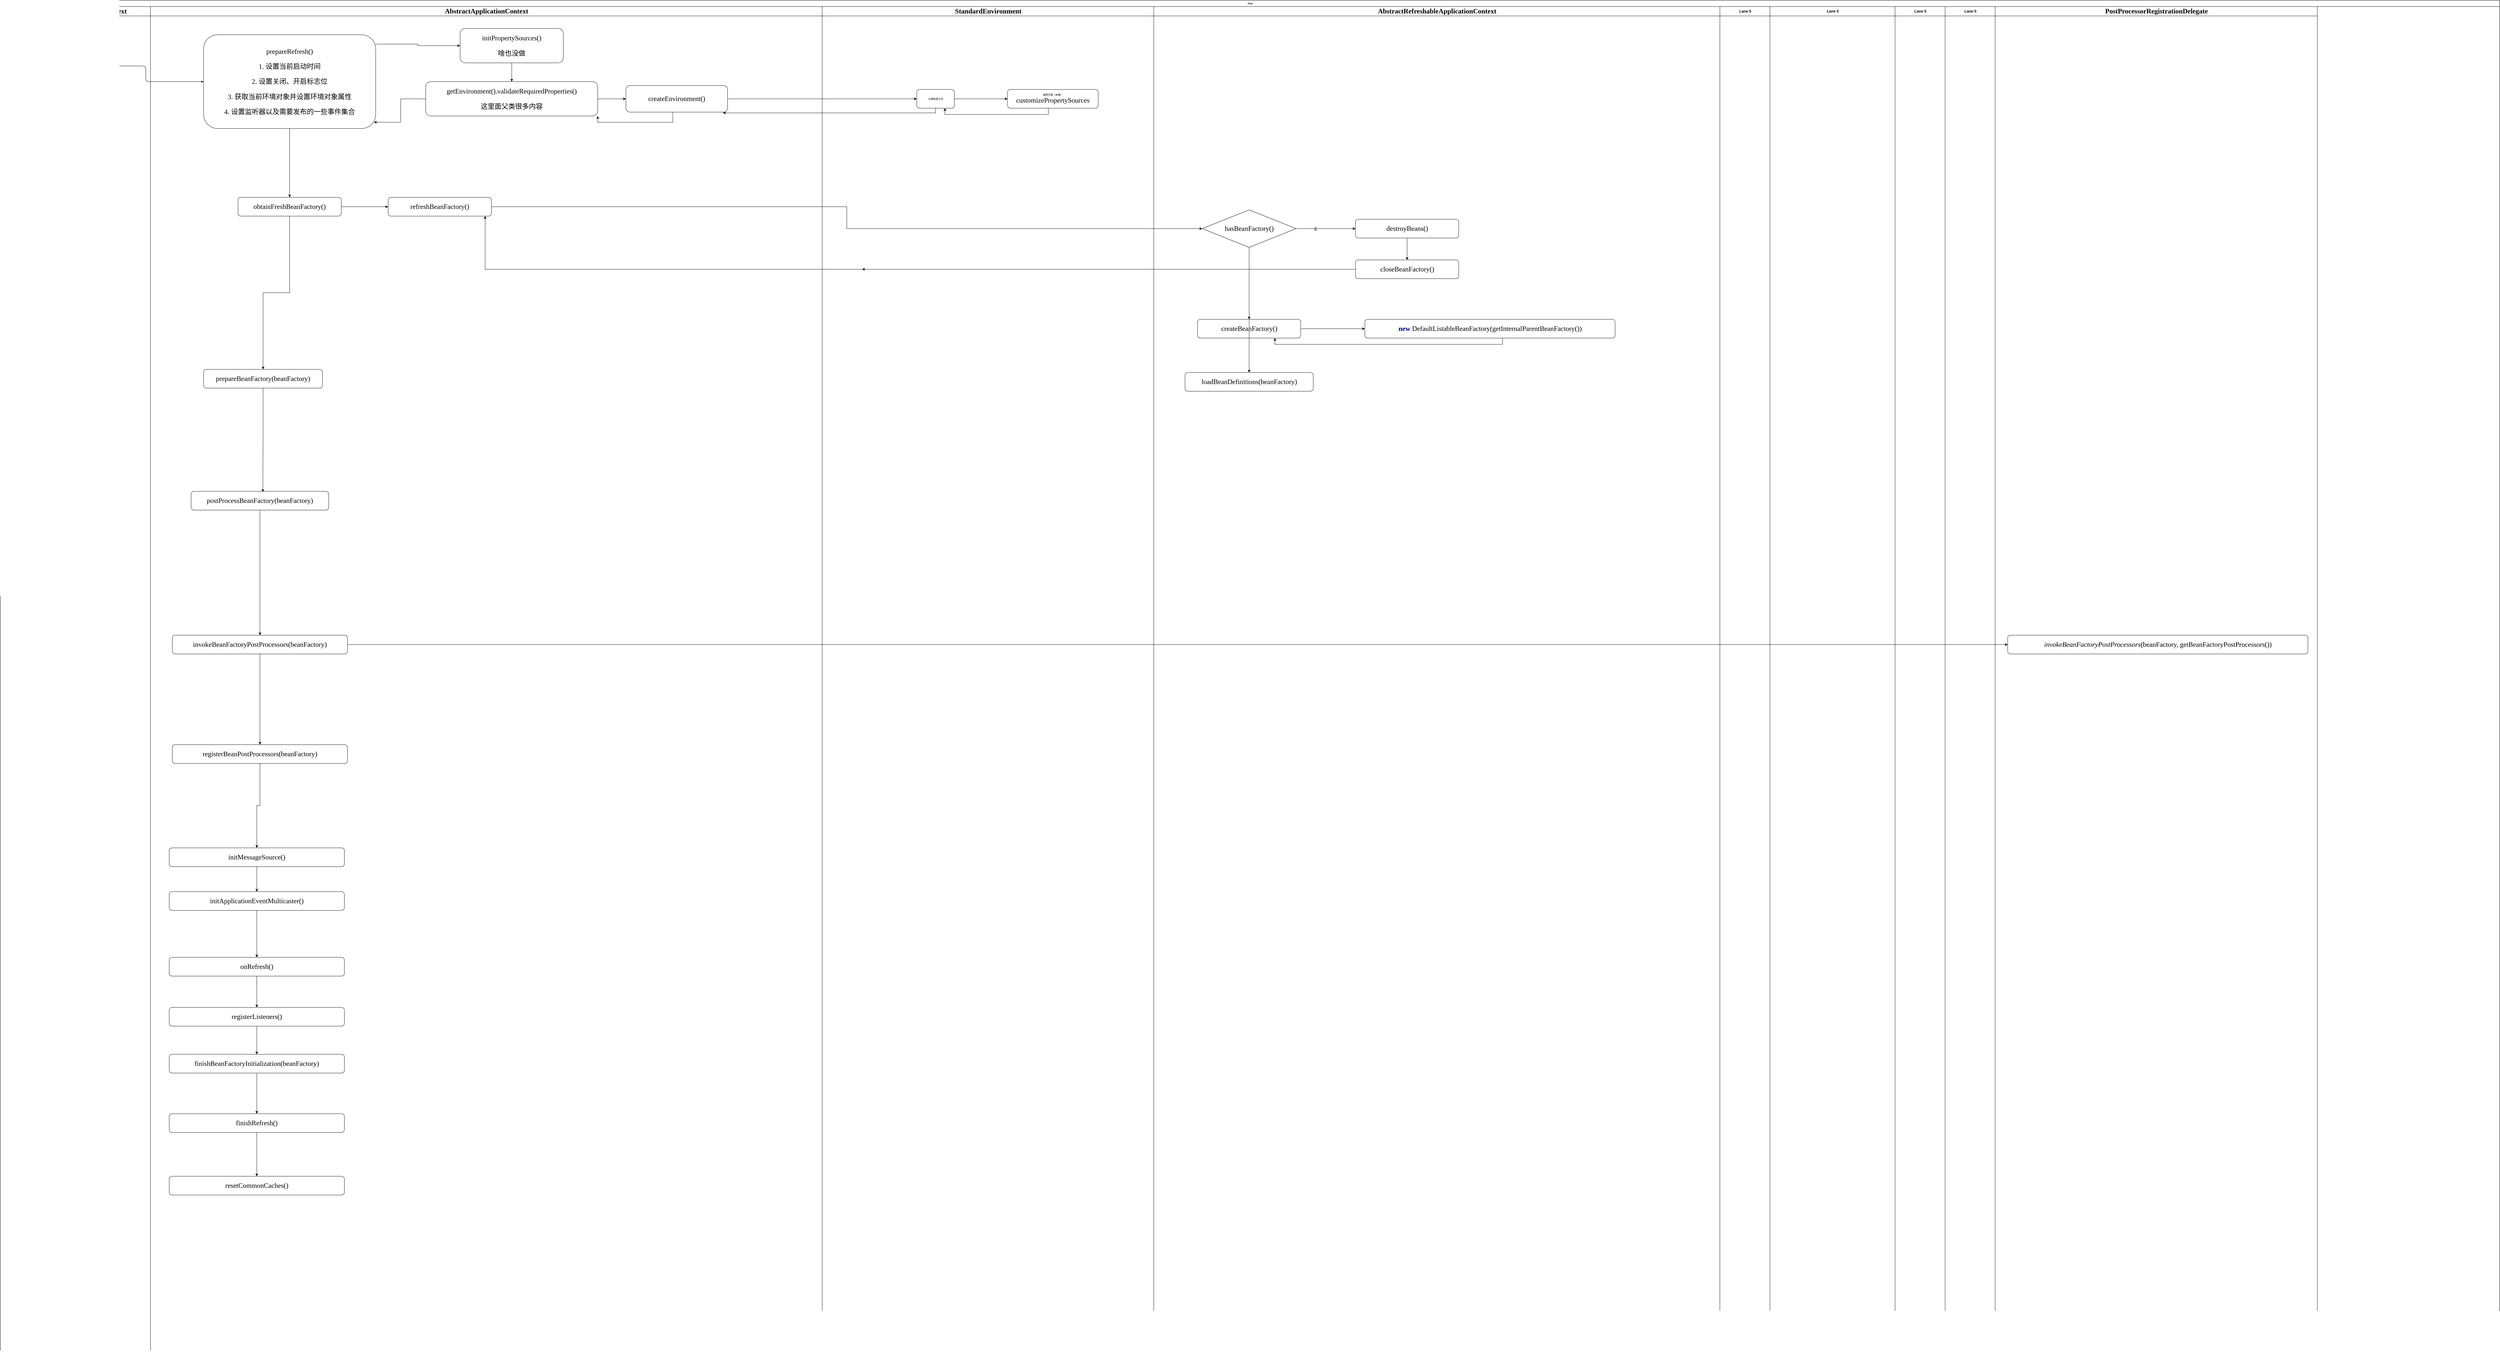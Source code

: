 <mxfile version="19.0.0" type="github">
  <diagram name="Page-1" id="74e2e168-ea6b-b213-b513-2b3c1d86103e">
    <mxGraphModel dx="2332" dy="2043" grid="1" gridSize="10" guides="1" tooltips="1" connect="1" arrows="1" fold="1" page="1" pageScale="1" pageWidth="1100" pageHeight="850" background="none" math="0" shadow="0">
      <root>
        <mxCell id="0" />
        <mxCell id="1" parent="0" />
        <mxCell id="77e6c97f196da883-1" value="Pool" style="swimlane;html=1;childLayout=stackLayout;startSize=20;rounded=0;shadow=0;labelBackgroundColor=none;strokeWidth=1;fontFamily=Verdana;fontSize=8;align=center;" parent="1" vertex="1">
          <mxGeometry x="70" y="-90" width="7990" height="4330" as="geometry" />
        </mxCell>
        <mxCell id="77e6c97f196da883-2" value="&lt;pre style=&quot;background-color: rgb(255, 255, 255); font-family: Consolas; font-size: 16.5pt;&quot;&gt;FileSystemXmlApplicationContext&lt;/pre&gt;" style="swimlane;html=1;startSize=30;" parent="77e6c97f196da883-1" vertex="1">
          <mxGeometry y="20" width="480" height="4310" as="geometry" />
        </mxCell>
        <mxCell id="77e6c97f196da883-8" value="&lt;pre style=&quot;background-color: rgb(255, 255, 255); font-family: Consolas; font-size: 16.5pt;&quot;&gt;refresh()&lt;/pre&gt;" style="rounded=1;whiteSpace=wrap;html=1;shadow=0;labelBackgroundColor=none;strokeWidth=1;fontFamily=Verdana;fontSize=8;align=center;" parent="77e6c97f196da883-2" vertex="1">
          <mxGeometry x="110" y="160" width="170" height="60" as="geometry" />
        </mxCell>
        <mxCell id="77e6c97f196da883-26" style="edgeStyle=orthogonalEdgeStyle;rounded=1;html=1;labelBackgroundColor=none;startArrow=none;startFill=0;startSize=5;endArrow=classicThin;endFill=1;endSize=5;jettySize=auto;orthogonalLoop=1;strokeWidth=1;fontFamily=Verdana;fontSize=8;entryX=0;entryY=0.5;entryDx=0;entryDy=0;" parent="77e6c97f196da883-1" source="77e6c97f196da883-8" target="O03f3KoqR2Wf6FTzpScs-3" edge="1">
          <mxGeometry relative="1" as="geometry">
            <mxPoint x="765" y="115" as="targetPoint" />
          </mxGeometry>
        </mxCell>
        <mxCell id="77e6c97f196da883-39" style="edgeStyle=orthogonalEdgeStyle;rounded=1;html=1;labelBackgroundColor=none;startArrow=none;startFill=0;startSize=5;endArrow=classicThin;endFill=1;endSize=5;jettySize=auto;orthogonalLoop=1;strokeWidth=1;fontFamily=Verdana;fontSize=8" parent="77e6c97f196da883-1" edge="1">
          <mxGeometry relative="1" as="geometry">
            <mxPoint x="1170" y="690" as="sourcePoint" />
          </mxGeometry>
        </mxCell>
        <mxCell id="77e6c97f196da883-40" style="edgeStyle=orthogonalEdgeStyle;rounded=1;html=1;labelBackgroundColor=none;startArrow=none;startFill=0;startSize=5;endArrow=classicThin;endFill=1;endSize=5;jettySize=auto;orthogonalLoop=1;strokeWidth=1;fontFamily=Verdana;fontSize=8" parent="77e6c97f196da883-1" edge="1">
          <mxGeometry relative="1" as="geometry">
            <mxPoint x="1340" y="690" as="sourcePoint" />
          </mxGeometry>
        </mxCell>
        <mxCell id="107ba76e4e335f99-3" style="edgeStyle=orthogonalEdgeStyle;rounded=1;html=1;labelBackgroundColor=none;startArrow=none;startFill=0;startSize=5;endArrow=classicThin;endFill=1;endSize=5;jettySize=auto;orthogonalLoop=1;strokeColor=#000000;strokeWidth=1;fontFamily=Verdana;fontSize=8;fontColor=#000000;" parent="77e6c97f196da883-1" edge="1">
          <mxGeometry relative="1" as="geometry">
            <mxPoint x="1180" y="610" as="targetPoint" />
          </mxGeometry>
        </mxCell>
        <mxCell id="77e6c97f196da883-3" value="&lt;pre style=&quot;background-color: rgb(255, 255, 255); font-family: Consolas; font-size: 16.5pt;&quot;&gt;AbstractApplicationContext&lt;/pre&gt;" style="swimlane;html=1;startSize=30;" parent="77e6c97f196da883-1" vertex="1">
          <mxGeometry x="480" y="20" width="2147.5" height="4310" as="geometry" />
        </mxCell>
        <mxCell id="O03f3KoqR2Wf6FTzpScs-29" style="edgeStyle=orthogonalEdgeStyle;rounded=0;orthogonalLoop=1;jettySize=auto;html=1;" parent="77e6c97f196da883-3" source="O03f3KoqR2Wf6FTzpScs-3" target="O03f3KoqR2Wf6FTzpScs-24" edge="1">
          <mxGeometry relative="1" as="geometry" />
        </mxCell>
        <mxCell id="O03f3KoqR2Wf6FTzpScs-57" style="edgeStyle=orthogonalEdgeStyle;rounded=0;orthogonalLoop=1;jettySize=auto;html=1;entryX=0;entryY=0.5;entryDx=0;entryDy=0;" parent="77e6c97f196da883-3" source="O03f3KoqR2Wf6FTzpScs-3" target="O03f3KoqR2Wf6FTzpScs-49" edge="1">
          <mxGeometry relative="1" as="geometry">
            <Array as="points">
              <mxPoint x="855" y="120" />
              <mxPoint x="855" y="125" />
            </Array>
          </mxGeometry>
        </mxCell>
        <mxCell id="O03f3KoqR2Wf6FTzpScs-3" value="&lt;pre style=&quot;background-color: rgb(255, 255, 255); font-family: Consolas; font-size: 16.5pt;&quot;&gt;&lt;pre style=&quot;font-family: Consolas; font-size: 16.5pt;&quot;&gt;prepareRefresh()&lt;/pre&gt;&lt;pre style=&quot;font-family: Consolas; font-size: 16.5pt;&quot;&gt;1. 设置当前启动时间&lt;/pre&gt;&lt;pre style=&quot;font-family: Consolas; font-size: 16.5pt;&quot;&gt;2. 设置关闭、开启标志位&lt;/pre&gt;&lt;pre style=&quot;font-family: Consolas; font-size: 16.5pt;&quot;&gt;3. 获取当前环境对象并设置环境对象属性&lt;/pre&gt;&lt;pre style=&quot;font-family: Consolas; font-size: 16.5pt;&quot;&gt;4. 设置监听器以及需要发布的一些事件集合&lt;/pre&gt;&lt;/pre&gt;" style="rounded=1;whiteSpace=wrap;html=1;shadow=0;labelBackgroundColor=none;strokeWidth=1;fontFamily=Verdana;fontSize=8;align=center;" parent="77e6c97f196da883-3" vertex="1">
          <mxGeometry x="170" y="90" width="550" height="300" as="geometry" />
        </mxCell>
        <mxCell id="O03f3KoqR2Wf6FTzpScs-30" style="edgeStyle=orthogonalEdgeStyle;rounded=0;orthogonalLoop=1;jettySize=auto;html=1;" parent="77e6c97f196da883-3" source="O03f3KoqR2Wf6FTzpScs-24" target="O03f3KoqR2Wf6FTzpScs-25" edge="1">
          <mxGeometry relative="1" as="geometry" />
        </mxCell>
        <mxCell id="O03f3KoqR2Wf6FTzpScs-169" style="edgeStyle=orthogonalEdgeStyle;rounded=0;orthogonalLoop=1;jettySize=auto;html=1;entryX=0;entryY=0.5;entryDx=0;entryDy=0;" parent="77e6c97f196da883-3" source="O03f3KoqR2Wf6FTzpScs-24" target="O03f3KoqR2Wf6FTzpScs-105" edge="1">
          <mxGeometry relative="1" as="geometry" />
        </mxCell>
        <mxCell id="O03f3KoqR2Wf6FTzpScs-24" value="&lt;pre style=&quot;background-color: rgb(255, 255, 255); font-family: Consolas; font-size: 16.5pt;&quot;&gt;&lt;pre style=&quot;font-family: Consolas; font-size: 16.5pt;&quot;&gt;obtainFreshBeanFactory()&lt;/pre&gt;&lt;/pre&gt;" style="rounded=1;whiteSpace=wrap;html=1;shadow=0;labelBackgroundColor=none;strokeWidth=1;fontFamily=Verdana;fontSize=8;align=center;" parent="77e6c97f196da883-3" vertex="1">
          <mxGeometry x="280" y="610" width="330" height="60" as="geometry" />
        </mxCell>
        <mxCell id="O03f3KoqR2Wf6FTzpScs-31" style="edgeStyle=orthogonalEdgeStyle;rounded=0;orthogonalLoop=1;jettySize=auto;html=1;entryX=0.521;entryY=0.032;entryDx=0;entryDy=0;entryPerimeter=0;" parent="77e6c97f196da883-3" source="O03f3KoqR2Wf6FTzpScs-25" target="O03f3KoqR2Wf6FTzpScs-26" edge="1">
          <mxGeometry relative="1" as="geometry" />
        </mxCell>
        <mxCell id="O03f3KoqR2Wf6FTzpScs-25" value="&lt;pre style=&quot;background-color: rgb(255, 255, 255); font-family: Consolas; font-size: 16.5pt;&quot;&gt;&lt;pre style=&quot;font-family: Consolas; font-size: 16.5pt;&quot;&gt;prepareBeanFactory(beanFactory)&lt;/pre&gt;&lt;/pre&gt;" style="rounded=1;whiteSpace=wrap;html=1;shadow=0;labelBackgroundColor=none;strokeWidth=1;fontFamily=Verdana;fontSize=8;align=center;" parent="77e6c97f196da883-3" vertex="1">
          <mxGeometry x="170" y="1160" width="380" height="60" as="geometry" />
        </mxCell>
        <mxCell id="O03f3KoqR2Wf6FTzpScs-32" style="edgeStyle=orthogonalEdgeStyle;rounded=0;orthogonalLoop=1;jettySize=auto;html=1;" parent="77e6c97f196da883-3" source="O03f3KoqR2Wf6FTzpScs-26" target="O03f3KoqR2Wf6FTzpScs-27" edge="1">
          <mxGeometry relative="1" as="geometry" />
        </mxCell>
        <mxCell id="O03f3KoqR2Wf6FTzpScs-26" value="&lt;pre style=&quot;background-color: rgb(255, 255, 255); font-family: Consolas; font-size: 16.5pt;&quot;&gt;&lt;pre style=&quot;font-family: Consolas; font-size: 16.5pt;&quot;&gt;postProcessBeanFactory(beanFactory)&lt;/pre&gt;&lt;/pre&gt;" style="rounded=1;whiteSpace=wrap;html=1;shadow=0;labelBackgroundColor=none;strokeWidth=1;fontFamily=Verdana;fontSize=8;align=center;" parent="77e6c97f196da883-3" vertex="1">
          <mxGeometry x="130" y="1550" width="440" height="60" as="geometry" />
        </mxCell>
        <mxCell id="O03f3KoqR2Wf6FTzpScs-41" style="edgeStyle=orthogonalEdgeStyle;rounded=0;orthogonalLoop=1;jettySize=auto;html=1;" parent="77e6c97f196da883-3" source="O03f3KoqR2Wf6FTzpScs-27" target="O03f3KoqR2Wf6FTzpScs-33" edge="1">
          <mxGeometry relative="1" as="geometry" />
        </mxCell>
        <mxCell id="O03f3KoqR2Wf6FTzpScs-27" value="&lt;pre style=&quot;background-color: rgb(255, 255, 255); font-family: Consolas; font-size: 16.5pt;&quot;&gt;&lt;pre style=&quot;font-family: Consolas; font-size: 16.5pt;&quot;&gt;invokeBeanFactoryPostProcessors(beanFactory)&lt;/pre&gt;&lt;/pre&gt;" style="rounded=1;whiteSpace=wrap;html=1;shadow=0;labelBackgroundColor=none;strokeWidth=1;fontFamily=Verdana;fontSize=8;align=center;" parent="77e6c97f196da883-3" vertex="1">
          <mxGeometry x="70" y="2010" width="560" height="60" as="geometry" />
        </mxCell>
        <mxCell id="O03f3KoqR2Wf6FTzpScs-42" style="edgeStyle=orthogonalEdgeStyle;rounded=0;orthogonalLoop=1;jettySize=auto;html=1;entryX=0.5;entryY=0;entryDx=0;entryDy=0;" parent="77e6c97f196da883-3" source="O03f3KoqR2Wf6FTzpScs-33" target="O03f3KoqR2Wf6FTzpScs-34" edge="1">
          <mxGeometry relative="1" as="geometry" />
        </mxCell>
        <mxCell id="O03f3KoqR2Wf6FTzpScs-33" value="&lt;pre style=&quot;background-color: rgb(255, 255, 255); font-family: Consolas; font-size: 16.5pt;&quot;&gt;&lt;pre style=&quot;font-family: Consolas; font-size: 16.5pt;&quot;&gt;registerBeanPostProcessors(beanFactory)&lt;/pre&gt;&lt;/pre&gt;" style="rounded=1;whiteSpace=wrap;html=1;shadow=0;labelBackgroundColor=none;strokeWidth=1;fontFamily=Verdana;fontSize=8;align=center;" parent="77e6c97f196da883-3" vertex="1">
          <mxGeometry x="70" y="2360" width="560" height="60" as="geometry" />
        </mxCell>
        <mxCell id="O03f3KoqR2Wf6FTzpScs-43" style="edgeStyle=orthogonalEdgeStyle;rounded=0;orthogonalLoop=1;jettySize=auto;html=1;" parent="77e6c97f196da883-3" source="O03f3KoqR2Wf6FTzpScs-34" target="O03f3KoqR2Wf6FTzpScs-35" edge="1">
          <mxGeometry relative="1" as="geometry" />
        </mxCell>
        <mxCell id="O03f3KoqR2Wf6FTzpScs-34" value="&lt;pre style=&quot;background-color: rgb(255, 255, 255); font-family: Consolas; font-size: 16.5pt;&quot;&gt;&lt;pre style=&quot;font-family: Consolas; font-size: 16.5pt;&quot;&gt;initMessageSource()&lt;/pre&gt;&lt;/pre&gt;" style="rounded=1;whiteSpace=wrap;html=1;shadow=0;labelBackgroundColor=none;strokeWidth=1;fontFamily=Verdana;fontSize=8;align=center;" parent="77e6c97f196da883-3" vertex="1">
          <mxGeometry x="60" y="2690" width="560" height="60" as="geometry" />
        </mxCell>
        <mxCell id="O03f3KoqR2Wf6FTzpScs-44" style="edgeStyle=orthogonalEdgeStyle;rounded=0;orthogonalLoop=1;jettySize=auto;html=1;" parent="77e6c97f196da883-3" source="O03f3KoqR2Wf6FTzpScs-35" target="O03f3KoqR2Wf6FTzpScs-36" edge="1">
          <mxGeometry relative="1" as="geometry" />
        </mxCell>
        <mxCell id="O03f3KoqR2Wf6FTzpScs-35" value="&lt;pre style=&quot;background-color: rgb(255, 255, 255); font-family: Consolas; font-size: 16.5pt;&quot;&gt;&lt;pre style=&quot;font-family: Consolas; font-size: 16.5pt;&quot;&gt;initApplicationEventMulticaster()&lt;/pre&gt;&lt;/pre&gt;" style="rounded=1;whiteSpace=wrap;html=1;shadow=0;labelBackgroundColor=none;strokeWidth=1;fontFamily=Verdana;fontSize=8;align=center;" parent="77e6c97f196da883-3" vertex="1">
          <mxGeometry x="60" y="2830" width="560" height="60" as="geometry" />
        </mxCell>
        <mxCell id="O03f3KoqR2Wf6FTzpScs-45" style="edgeStyle=orthogonalEdgeStyle;rounded=0;orthogonalLoop=1;jettySize=auto;html=1;" parent="77e6c97f196da883-3" source="O03f3KoqR2Wf6FTzpScs-36" target="O03f3KoqR2Wf6FTzpScs-37" edge="1">
          <mxGeometry relative="1" as="geometry" />
        </mxCell>
        <mxCell id="O03f3KoqR2Wf6FTzpScs-36" value="&lt;pre style=&quot;background-color: rgb(255, 255, 255); font-family: Consolas; font-size: 16.5pt;&quot;&gt;&lt;pre style=&quot;font-family: Consolas; font-size: 16.5pt;&quot;&gt;onRefresh()&lt;/pre&gt;&lt;/pre&gt;" style="rounded=1;whiteSpace=wrap;html=1;shadow=0;labelBackgroundColor=none;strokeWidth=1;fontFamily=Verdana;fontSize=8;align=center;" parent="77e6c97f196da883-3" vertex="1">
          <mxGeometry x="60" y="3040" width="560" height="60" as="geometry" />
        </mxCell>
        <mxCell id="O03f3KoqR2Wf6FTzpScs-46" style="edgeStyle=orthogonalEdgeStyle;rounded=0;orthogonalLoop=1;jettySize=auto;html=1;" parent="77e6c97f196da883-3" source="O03f3KoqR2Wf6FTzpScs-37" target="O03f3KoqR2Wf6FTzpScs-38" edge="1">
          <mxGeometry relative="1" as="geometry" />
        </mxCell>
        <mxCell id="O03f3KoqR2Wf6FTzpScs-37" value="&lt;pre style=&quot;background-color: rgb(255, 255, 255); font-family: Consolas; font-size: 16.5pt;&quot;&gt;&lt;pre style=&quot;font-family: Consolas; font-size: 16.5pt;&quot;&gt;registerListeners()&lt;/pre&gt;&lt;/pre&gt;" style="rounded=1;whiteSpace=wrap;html=1;shadow=0;labelBackgroundColor=none;strokeWidth=1;fontFamily=Verdana;fontSize=8;align=center;" parent="77e6c97f196da883-3" vertex="1">
          <mxGeometry x="60" y="3200" width="560" height="60" as="geometry" />
        </mxCell>
        <mxCell id="O03f3KoqR2Wf6FTzpScs-47" style="edgeStyle=orthogonalEdgeStyle;rounded=0;orthogonalLoop=1;jettySize=auto;html=1;" parent="77e6c97f196da883-3" source="O03f3KoqR2Wf6FTzpScs-38" target="O03f3KoqR2Wf6FTzpScs-39" edge="1">
          <mxGeometry relative="1" as="geometry" />
        </mxCell>
        <mxCell id="O03f3KoqR2Wf6FTzpScs-38" value="&lt;pre style=&quot;background-color: rgb(255, 255, 255); font-family: Consolas; font-size: 16.5pt;&quot;&gt;&lt;pre style=&quot;font-family: Consolas; font-size: 16.5pt;&quot;&gt;finishBeanFactoryInitialization(beanFactory)&lt;/pre&gt;&lt;/pre&gt;" style="rounded=1;whiteSpace=wrap;html=1;shadow=0;labelBackgroundColor=none;strokeWidth=1;fontFamily=Verdana;fontSize=8;align=center;" parent="77e6c97f196da883-3" vertex="1">
          <mxGeometry x="60" y="3350" width="560" height="60" as="geometry" />
        </mxCell>
        <mxCell id="O03f3KoqR2Wf6FTzpScs-48" style="edgeStyle=orthogonalEdgeStyle;rounded=0;orthogonalLoop=1;jettySize=auto;html=1;" parent="77e6c97f196da883-3" source="O03f3KoqR2Wf6FTzpScs-39" target="O03f3KoqR2Wf6FTzpScs-40" edge="1">
          <mxGeometry relative="1" as="geometry" />
        </mxCell>
        <mxCell id="O03f3KoqR2Wf6FTzpScs-39" value="&lt;pre style=&quot;background-color: rgb(255, 255, 255); font-family: Consolas; font-size: 16.5pt;&quot;&gt;&lt;pre style=&quot;font-family: Consolas; font-size: 16.5pt;&quot;&gt;finishRefresh()&lt;/pre&gt;&lt;/pre&gt;" style="rounded=1;whiteSpace=wrap;html=1;shadow=0;labelBackgroundColor=none;strokeWidth=1;fontFamily=Verdana;fontSize=8;align=center;" parent="77e6c97f196da883-3" vertex="1">
          <mxGeometry x="60" y="3540" width="560" height="60" as="geometry" />
        </mxCell>
        <mxCell id="O03f3KoqR2Wf6FTzpScs-40" value="&lt;pre style=&quot;background-color: rgb(255, 255, 255); font-family: Consolas; font-size: 16.5pt;&quot;&gt;&lt;pre style=&quot;font-family: Consolas; font-size: 16.5pt;&quot;&gt;resetCommonCaches()&lt;/pre&gt;&lt;/pre&gt;" style="rounded=1;whiteSpace=wrap;html=1;shadow=0;labelBackgroundColor=none;strokeWidth=1;fontFamily=Verdana;fontSize=8;align=center;" parent="77e6c97f196da883-3" vertex="1">
          <mxGeometry x="60" y="3740" width="560" height="60" as="geometry" />
        </mxCell>
        <mxCell id="UtPdikxSxj_HuUd7llLg-3" style="edgeStyle=orthogonalEdgeStyle;rounded=0;orthogonalLoop=1;jettySize=auto;html=1;" edge="1" parent="77e6c97f196da883-3" source="O03f3KoqR2Wf6FTzpScs-49" target="UtPdikxSxj_HuUd7llLg-2">
          <mxGeometry relative="1" as="geometry" />
        </mxCell>
        <mxCell id="O03f3KoqR2Wf6FTzpScs-49" value="&lt;pre style=&quot;background-color: rgb(255, 255, 255); font-family: Consolas; font-size: 16.5pt;&quot;&gt;&lt;pre style=&quot;font-family: Consolas; font-size: 16.5pt;&quot;&gt;initPropertySources()&lt;/pre&gt;&lt;pre style=&quot;font-family: Consolas; font-size: 16.5pt;&quot;&gt;啥也没做&lt;/pre&gt;&lt;/pre&gt;" style="rounded=1;whiteSpace=wrap;html=1;shadow=0;labelBackgroundColor=none;strokeWidth=1;fontFamily=Verdana;fontSize=8;align=center;" parent="77e6c97f196da883-3" vertex="1">
          <mxGeometry x="990" y="70" width="330" height="110" as="geometry" />
        </mxCell>
        <mxCell id="O03f3KoqR2Wf6FTzpScs-105" value="&lt;pre style=&quot;background-color: rgb(255, 255, 255); font-family: Consolas; font-size: 16.5pt;&quot;&gt;&lt;pre style=&quot;font-family: Consolas; font-size: 16.5pt;&quot;&gt;refreshBeanFactory()&lt;/pre&gt;&lt;/pre&gt;" style="rounded=1;whiteSpace=wrap;html=1;shadow=0;labelBackgroundColor=none;strokeWidth=1;fontFamily=Verdana;fontSize=8;align=center;" parent="77e6c97f196da883-3" vertex="1">
          <mxGeometry x="760" y="610" width="330" height="60" as="geometry" />
        </mxCell>
        <mxCell id="UtPdikxSxj_HuUd7llLg-4" style="edgeStyle=orthogonalEdgeStyle;rounded=0;orthogonalLoop=1;jettySize=auto;html=1;entryX=0.99;entryY=0.933;entryDx=0;entryDy=0;entryPerimeter=0;" edge="1" parent="77e6c97f196da883-3" source="UtPdikxSxj_HuUd7llLg-2" target="O03f3KoqR2Wf6FTzpScs-3">
          <mxGeometry relative="1" as="geometry" />
        </mxCell>
        <mxCell id="UtPdikxSxj_HuUd7llLg-111" value="" style="edgeStyle=orthogonalEdgeStyle;rounded=0;orthogonalLoop=1;jettySize=auto;html=1;" edge="1" parent="77e6c97f196da883-3" source="UtPdikxSxj_HuUd7llLg-2" target="UtPdikxSxj_HuUd7llLg-110">
          <mxGeometry relative="1" as="geometry" />
        </mxCell>
        <mxCell id="UtPdikxSxj_HuUd7llLg-2" value="&lt;pre style=&quot;background-color: rgb(255, 255, 255); font-family: Consolas; font-size: 16.5pt;&quot;&gt;&lt;pre style=&quot;font-family: Consolas; font-size: 16.5pt;&quot;&gt;getEnvironment().validateRequiredProperties()&lt;/pre&gt;&lt;pre style=&quot;font-family: Consolas; font-size: 16.5pt;&quot;&gt;这里面父类很多内容&lt;/pre&gt;&lt;/pre&gt;" style="rounded=1;whiteSpace=wrap;html=1;shadow=0;labelBackgroundColor=none;strokeWidth=1;fontFamily=Verdana;fontSize=8;align=center;" vertex="1" parent="77e6c97f196da883-3">
          <mxGeometry x="880" y="240" width="550" height="110" as="geometry" />
        </mxCell>
        <mxCell id="UtPdikxSxj_HuUd7llLg-118" style="edgeStyle=orthogonalEdgeStyle;rounded=0;orthogonalLoop=1;jettySize=auto;html=1;entryX=1;entryY=1;entryDx=0;entryDy=0;" edge="1" parent="77e6c97f196da883-3" source="UtPdikxSxj_HuUd7llLg-110" target="UtPdikxSxj_HuUd7llLg-2">
          <mxGeometry relative="1" as="geometry">
            <Array as="points">
              <mxPoint x="1670" y="370" />
              <mxPoint x="1430" y="370" />
            </Array>
          </mxGeometry>
        </mxCell>
        <mxCell id="UtPdikxSxj_HuUd7llLg-110" value="&lt;pre style=&quot;background-color: rgb(255, 255, 255); font-family: Consolas; font-size: 16.5pt;&quot;&gt;createEnvironment()&lt;/pre&gt;" style="whiteSpace=wrap;html=1;fontSize=8;fontFamily=Verdana;rounded=1;shadow=0;labelBackgroundColor=none;strokeWidth=1;" vertex="1" parent="77e6c97f196da883-3">
          <mxGeometry x="1520" y="252.5" width="325" height="85" as="geometry" />
        </mxCell>
        <mxCell id="77e6c97f196da883-7" value="&lt;pre style=&quot;background-color: rgb(255, 255, 255); font-family: Consolas; font-size: 16.5pt;&quot;&gt;StandardEnvironment&lt;/pre&gt;" style="swimlane;html=1;startSize=30;" parent="77e6c97f196da883-1" vertex="1">
          <mxGeometry x="2627.5" y="20" width="1060" height="4310" as="geometry" />
        </mxCell>
        <mxCell id="UtPdikxSxj_HuUd7llLg-115" value="" style="edgeStyle=orthogonalEdgeStyle;rounded=0;orthogonalLoop=1;jettySize=auto;html=1;" edge="1" parent="77e6c97f196da883-7" source="UtPdikxSxj_HuUd7llLg-112" target="UtPdikxSxj_HuUd7llLg-114">
          <mxGeometry relative="1" as="geometry" />
        </mxCell>
        <mxCell id="UtPdikxSxj_HuUd7llLg-112" value="父类构造方法" style="whiteSpace=wrap;html=1;fontSize=8;fontFamily=Verdana;rounded=1;shadow=0;labelBackgroundColor=none;strokeWidth=1;" vertex="1" parent="77e6c97f196da883-7">
          <mxGeometry x="302.5" y="265" width="120" height="60" as="geometry" />
        </mxCell>
        <mxCell id="UtPdikxSxj_HuUd7llLg-116" style="edgeStyle=orthogonalEdgeStyle;rounded=0;orthogonalLoop=1;jettySize=auto;html=1;entryX=0.75;entryY=1;entryDx=0;entryDy=0;" edge="1" parent="77e6c97f196da883-7" source="UtPdikxSxj_HuUd7llLg-114" target="UtPdikxSxj_HuUd7llLg-112">
          <mxGeometry relative="1" as="geometry">
            <Array as="points">
              <mxPoint x="723" y="345" />
              <mxPoint x="393" y="345" />
            </Array>
          </mxGeometry>
        </mxCell>
        <mxCell id="UtPdikxSxj_HuUd7llLg-114" value="&lt;span style=&quot;font-size: 8px; background-color: rgb(248, 249, 250);&quot;&gt;调用子类（本类）&lt;br&gt;&lt;/span&gt;&lt;span style=&quot;background-color: rgb(255, 255, 255); font-family: Consolas; font-size: 16.5pt;&quot;&gt;customizePropertySources&lt;/span&gt;" style="whiteSpace=wrap;html=1;fontSize=8;fontFamily=Verdana;rounded=1;shadow=0;labelBackgroundColor=none;strokeWidth=1;" vertex="1" parent="77e6c97f196da883-7">
          <mxGeometry x="592.5" y="265" width="290" height="60" as="geometry" />
        </mxCell>
        <mxCell id="77e6c97f196da883-4" value="&lt;pre style=&quot;background-color: rgb(255, 255, 255); font-family: Consolas; font-size: 16.5pt;&quot;&gt;AbstractRefreshableApplicationContext&lt;/pre&gt;" style="swimlane;html=1;startSize=30;" parent="77e6c97f196da883-1" vertex="1">
          <mxGeometry x="3687.5" y="20" width="1810" height="4310" as="geometry" />
        </mxCell>
        <mxCell id="O03f3KoqR2Wf6FTzpScs-158" style="edgeStyle=orthogonalEdgeStyle;rounded=0;orthogonalLoop=1;jettySize=auto;html=1;" parent="77e6c97f196da883-4" source="O03f3KoqR2Wf6FTzpScs-106" target="O03f3KoqR2Wf6FTzpScs-109" edge="1">
          <mxGeometry relative="1" as="geometry" />
        </mxCell>
        <mxCell id="O03f3KoqR2Wf6FTzpScs-160" value="是" style="edgeLabel;html=1;align=center;verticalAlign=middle;resizable=0;points=[];" parent="O03f3KoqR2Wf6FTzpScs-158" vertex="1" connectable="0">
          <mxGeometry x="-0.357" y="-1" relative="1" as="geometry">
            <mxPoint as="offset" />
          </mxGeometry>
        </mxCell>
        <mxCell id="O03f3KoqR2Wf6FTzpScs-163" style="edgeStyle=orthogonalEdgeStyle;rounded=0;orthogonalLoop=1;jettySize=auto;html=1;" parent="77e6c97f196da883-4" source="O03f3KoqR2Wf6FTzpScs-106" target="O03f3KoqR2Wf6FTzpScs-161" edge="1">
          <mxGeometry relative="1" as="geometry" />
        </mxCell>
        <mxCell id="O03f3KoqR2Wf6FTzpScs-106" value="&lt;pre style=&quot;background-color: rgb(255, 255, 255); font-family: Consolas; font-size: 16.5pt;&quot;&gt;hasBeanFactory()&lt;/pre&gt;" style="rhombus;whiteSpace=wrap;html=1;" parent="77e6c97f196da883-4" vertex="1">
          <mxGeometry x="155" y="650" width="300" height="120" as="geometry" />
        </mxCell>
        <mxCell id="O03f3KoqR2Wf6FTzpScs-159" style="edgeStyle=orthogonalEdgeStyle;rounded=0;orthogonalLoop=1;jettySize=auto;html=1;" parent="77e6c97f196da883-4" source="O03f3KoqR2Wf6FTzpScs-109" target="O03f3KoqR2Wf6FTzpScs-157" edge="1">
          <mxGeometry relative="1" as="geometry" />
        </mxCell>
        <mxCell id="O03f3KoqR2Wf6FTzpScs-109" value="&lt;pre style=&quot;background-color: rgb(255, 255, 255); font-family: Consolas; font-size: 16.5pt;&quot;&gt;&lt;pre style=&quot;font-family: Consolas; font-size: 16.5pt;&quot;&gt;destroyBeans()&lt;/pre&gt;&lt;/pre&gt;" style="rounded=1;whiteSpace=wrap;html=1;shadow=0;labelBackgroundColor=none;strokeWidth=1;fontFamily=Verdana;fontSize=8;align=center;" parent="77e6c97f196da883-4" vertex="1">
          <mxGeometry x="645" y="680" width="330" height="60" as="geometry" />
        </mxCell>
        <mxCell id="O03f3KoqR2Wf6FTzpScs-157" value="&lt;pre style=&quot;background-color: rgb(255, 255, 255); font-family: Consolas; font-size: 16.5pt;&quot;&gt;&lt;pre style=&quot;font-family: Consolas; font-size: 16.5pt;&quot;&gt;closeBeanFactory()&lt;/pre&gt;&lt;/pre&gt;" style="rounded=1;whiteSpace=wrap;html=1;shadow=0;labelBackgroundColor=none;strokeWidth=1;fontFamily=Verdana;fontSize=8;align=center;" parent="77e6c97f196da883-4" vertex="1">
          <mxGeometry x="645" y="810" width="330" height="60" as="geometry" />
        </mxCell>
        <mxCell id="O03f3KoqR2Wf6FTzpScs-166" style="edgeStyle=orthogonalEdgeStyle;rounded=0;orthogonalLoop=1;jettySize=auto;html=1;" parent="77e6c97f196da883-4" source="O03f3KoqR2Wf6FTzpScs-161" target="O03f3KoqR2Wf6FTzpScs-165" edge="1">
          <mxGeometry relative="1" as="geometry" />
        </mxCell>
        <mxCell id="O03f3KoqR2Wf6FTzpScs-171" style="edgeStyle=orthogonalEdgeStyle;rounded=0;orthogonalLoop=1;jettySize=auto;html=1;entryX=0;entryY=0.5;entryDx=0;entryDy=0;" parent="77e6c97f196da883-4" source="O03f3KoqR2Wf6FTzpScs-161" target="O03f3KoqR2Wf6FTzpScs-170" edge="1">
          <mxGeometry relative="1" as="geometry" />
        </mxCell>
        <mxCell id="O03f3KoqR2Wf6FTzpScs-161" value="&lt;pre style=&quot;background-color: rgb(255, 255, 255); font-family: Consolas; font-size: 16.5pt;&quot;&gt;&lt;pre style=&quot;font-family: Consolas; font-size: 16.5pt;&quot;&gt;createBeanFactory()&lt;/pre&gt;&lt;/pre&gt;" style="rounded=1;whiteSpace=wrap;html=1;shadow=0;labelBackgroundColor=none;strokeWidth=1;fontFamily=Verdana;fontSize=8;align=center;" parent="77e6c97f196da883-4" vertex="1">
          <mxGeometry x="140" y="1000" width="330" height="60" as="geometry" />
        </mxCell>
        <mxCell id="O03f3KoqR2Wf6FTzpScs-165" value="&lt;pre style=&quot;background-color: rgb(255, 255, 255); font-family: Consolas; font-size: 16.5pt;&quot;&gt;&lt;pre style=&quot;font-family: Consolas; font-size: 16.5pt;&quot;&gt;loadBeanDefinitions(beanFactory)&lt;/pre&gt;&lt;/pre&gt;" style="rounded=1;whiteSpace=wrap;html=1;shadow=0;labelBackgroundColor=none;strokeWidth=1;fontFamily=Verdana;fontSize=8;align=center;" parent="77e6c97f196da883-4" vertex="1">
          <mxGeometry x="100" y="1170" width="410" height="60" as="geometry" />
        </mxCell>
        <mxCell id="O03f3KoqR2Wf6FTzpScs-172" style="edgeStyle=orthogonalEdgeStyle;rounded=0;orthogonalLoop=1;jettySize=auto;html=1;entryX=0.75;entryY=1;entryDx=0;entryDy=0;" parent="77e6c97f196da883-4" source="O03f3KoqR2Wf6FTzpScs-170" target="O03f3KoqR2Wf6FTzpScs-161" edge="1">
          <mxGeometry relative="1" as="geometry">
            <Array as="points">
              <mxPoint x="1115" y="1080" />
              <mxPoint x="387" y="1080" />
            </Array>
          </mxGeometry>
        </mxCell>
        <mxCell id="O03f3KoqR2Wf6FTzpScs-170" value="&lt;pre style=&quot;background-color: rgb(255, 255, 255); font-family: Consolas; font-size: 16.5pt;&quot;&gt;&lt;pre style=&quot;font-family: Consolas; font-size: 16.5pt;&quot;&gt;&lt;span style=&quot;color:#000080;font-weight:bold;&quot;&gt;new &lt;/span&gt;DefaultListableBeanFactory(getInternalParentBeanFactory())&lt;/pre&gt;&lt;/pre&gt;" style="rounded=1;whiteSpace=wrap;html=1;shadow=0;labelBackgroundColor=none;strokeWidth=1;fontFamily=Verdana;fontSize=8;align=center;" parent="77e6c97f196da883-4" vertex="1">
          <mxGeometry x="675" y="1000" width="800" height="60" as="geometry" />
        </mxCell>
        <mxCell id="O03f3KoqR2Wf6FTzpScs-162" style="edgeStyle=orthogonalEdgeStyle;rounded=0;orthogonalLoop=1;jettySize=auto;html=1;entryX=0;entryY=0.5;entryDx=0;entryDy=0;" parent="77e6c97f196da883-1" source="O03f3KoqR2Wf6FTzpScs-105" target="O03f3KoqR2Wf6FTzpScs-106" edge="1">
          <mxGeometry relative="1" as="geometry" />
        </mxCell>
        <mxCell id="O03f3KoqR2Wf6FTzpScs-168" style="edgeStyle=orthogonalEdgeStyle;rounded=0;orthogonalLoop=1;jettySize=auto;html=1;" parent="77e6c97f196da883-1" source="O03f3KoqR2Wf6FTzpScs-165" target="O03f3KoqR2Wf6FTzpScs-105" edge="1">
          <mxGeometry relative="1" as="geometry">
            <Array as="points">
              <mxPoint x="1550" y="860" />
            </Array>
          </mxGeometry>
        </mxCell>
        <mxCell id="O03f3KoqR2Wf6FTzpScs-175" style="edgeStyle=orthogonalEdgeStyle;rounded=0;orthogonalLoop=1;jettySize=auto;html=1;entryX=0;entryY=0.5;entryDx=0;entryDy=0;" parent="77e6c97f196da883-1" source="O03f3KoqR2Wf6FTzpScs-27" target="O03f3KoqR2Wf6FTzpScs-174" edge="1">
          <mxGeometry relative="1" as="geometry" />
        </mxCell>
        <mxCell id="77e6c97f196da883-6" value="Lane 5" style="swimlane;html=1;startSize=30;" parent="77e6c97f196da883-1" vertex="1">
          <mxGeometry x="5497.5" y="20" width="160" height="4310" as="geometry">
            <mxRectangle x="5470" y="20" width="30" height="6830" as="alternateBounds" />
          </mxGeometry>
        </mxCell>
        <mxCell id="77e6c97f196da883-37" style="edgeStyle=orthogonalEdgeStyle;rounded=1;html=1;labelBackgroundColor=none;startArrow=none;startFill=0;startSize=5;endArrow=classicThin;endFill=1;endSize=5;jettySize=auto;orthogonalLoop=1;strokeWidth=1;fontFamily=Verdana;fontSize=8" parent="77e6c97f196da883-6" edge="1">
          <mxGeometry relative="1" as="geometry">
            <mxPoint x="80" y="460" as="sourcePoint" />
          </mxGeometry>
        </mxCell>
        <mxCell id="77e6c97f196da883-38" style="edgeStyle=orthogonalEdgeStyle;rounded=1;html=1;labelBackgroundColor=none;startArrow=none;startFill=0;startSize=5;endArrow=classicThin;endFill=1;endSize=5;jettySize=auto;orthogonalLoop=1;strokeWidth=1;fontFamily=Verdana;fontSize=8" parent="77e6c97f196da883-6" edge="1">
          <mxGeometry relative="1" as="geometry">
            <mxPoint x="80" y="560" as="targetPoint" />
          </mxGeometry>
        </mxCell>
        <mxCell id="UtPdikxSxj_HuUd7llLg-54" value="Lane 5" style="swimlane;html=1;startSize=30;" vertex="1" parent="77e6c97f196da883-1">
          <mxGeometry x="5657.5" y="20" width="400" height="4310" as="geometry">
            <mxRectangle x="5470" y="20" width="30" height="6830" as="alternateBounds" />
          </mxGeometry>
        </mxCell>
        <mxCell id="UtPdikxSxj_HuUd7llLg-55" style="edgeStyle=orthogonalEdgeStyle;rounded=1;html=1;labelBackgroundColor=none;startArrow=none;startFill=0;startSize=5;endArrow=classicThin;endFill=1;endSize=5;jettySize=auto;orthogonalLoop=1;strokeWidth=1;fontFamily=Verdana;fontSize=8" edge="1" parent="UtPdikxSxj_HuUd7llLg-54">
          <mxGeometry relative="1" as="geometry">
            <mxPoint x="80" y="460" as="sourcePoint" />
          </mxGeometry>
        </mxCell>
        <mxCell id="UtPdikxSxj_HuUd7llLg-56" style="edgeStyle=orthogonalEdgeStyle;rounded=1;html=1;labelBackgroundColor=none;startArrow=none;startFill=0;startSize=5;endArrow=classicThin;endFill=1;endSize=5;jettySize=auto;orthogonalLoop=1;strokeWidth=1;fontFamily=Verdana;fontSize=8" edge="1" parent="UtPdikxSxj_HuUd7llLg-54">
          <mxGeometry relative="1" as="geometry">
            <mxPoint x="80" y="560" as="targetPoint" />
          </mxGeometry>
        </mxCell>
        <mxCell id="UtPdikxSxj_HuUd7llLg-57" value="Lane 5" style="swimlane;html=1;startSize=30;" vertex="1" parent="77e6c97f196da883-1">
          <mxGeometry x="6057.5" y="20" width="160" height="4310" as="geometry">
            <mxRectangle x="5470" y="20" width="30" height="6830" as="alternateBounds" />
          </mxGeometry>
        </mxCell>
        <mxCell id="UtPdikxSxj_HuUd7llLg-58" style="edgeStyle=orthogonalEdgeStyle;rounded=1;html=1;labelBackgroundColor=none;startArrow=none;startFill=0;startSize=5;endArrow=classicThin;endFill=1;endSize=5;jettySize=auto;orthogonalLoop=1;strokeWidth=1;fontFamily=Verdana;fontSize=8" edge="1" parent="UtPdikxSxj_HuUd7llLg-57">
          <mxGeometry relative="1" as="geometry">
            <mxPoint x="80" y="460" as="sourcePoint" />
          </mxGeometry>
        </mxCell>
        <mxCell id="UtPdikxSxj_HuUd7llLg-59" style="edgeStyle=orthogonalEdgeStyle;rounded=1;html=1;labelBackgroundColor=none;startArrow=none;startFill=0;startSize=5;endArrow=classicThin;endFill=1;endSize=5;jettySize=auto;orthogonalLoop=1;strokeWidth=1;fontFamily=Verdana;fontSize=8" edge="1" parent="UtPdikxSxj_HuUd7llLg-57">
          <mxGeometry relative="1" as="geometry">
            <mxPoint x="80" y="560" as="targetPoint" />
          </mxGeometry>
        </mxCell>
        <mxCell id="UtPdikxSxj_HuUd7llLg-60" value="Lane 5" style="swimlane;html=1;startSize=30;" vertex="1" parent="77e6c97f196da883-1">
          <mxGeometry x="6217.5" y="20" width="160" height="4310" as="geometry">
            <mxRectangle x="5470" y="20" width="30" height="6830" as="alternateBounds" />
          </mxGeometry>
        </mxCell>
        <mxCell id="UtPdikxSxj_HuUd7llLg-61" style="edgeStyle=orthogonalEdgeStyle;rounded=1;html=1;labelBackgroundColor=none;startArrow=none;startFill=0;startSize=5;endArrow=classicThin;endFill=1;endSize=5;jettySize=auto;orthogonalLoop=1;strokeWidth=1;fontFamily=Verdana;fontSize=8" edge="1" parent="UtPdikxSxj_HuUd7llLg-60">
          <mxGeometry relative="1" as="geometry">
            <mxPoint x="80" y="460" as="sourcePoint" />
          </mxGeometry>
        </mxCell>
        <mxCell id="UtPdikxSxj_HuUd7llLg-62" style="edgeStyle=orthogonalEdgeStyle;rounded=1;html=1;labelBackgroundColor=none;startArrow=none;startFill=0;startSize=5;endArrow=classicThin;endFill=1;endSize=5;jettySize=auto;orthogonalLoop=1;strokeWidth=1;fontFamily=Verdana;fontSize=8" edge="1" parent="UtPdikxSxj_HuUd7llLg-60">
          <mxGeometry relative="1" as="geometry">
            <mxPoint x="80" y="560" as="targetPoint" />
          </mxGeometry>
        </mxCell>
        <mxCell id="77e6c97f196da883-5" value="&lt;pre style=&quot;background-color: rgb(255, 255, 255); font-family: Consolas; font-size: 16.5pt;&quot;&gt;PostProcessorRegistrationDelegate&lt;/pre&gt;" style="swimlane;html=1;startSize=30;" parent="77e6c97f196da883-1" vertex="1">
          <mxGeometry x="6377.5" y="20" width="1030" height="4310" as="geometry" />
        </mxCell>
        <mxCell id="77e6c97f196da883-34" style="edgeStyle=orthogonalEdgeStyle;rounded=1;html=1;labelBackgroundColor=none;startArrow=none;startFill=0;startSize=5;endArrow=classicThin;endFill=1;endSize=5;jettySize=auto;orthogonalLoop=1;strokeColor=#000000;strokeWidth=1;fontFamily=Verdana;fontSize=8;fontColor=#000000;" parent="77e6c97f196da883-5" edge="1">
          <mxGeometry relative="1" as="geometry">
            <mxPoint x="80" y="320" as="targetPoint" />
          </mxGeometry>
        </mxCell>
        <mxCell id="O03f3KoqR2Wf6FTzpScs-174" value="&lt;pre style=&quot;background-color: rgb(255, 255, 255); font-family: Consolas; font-size: 16.5pt;&quot;&gt;&lt;pre style=&quot;font-family: Consolas; font-size: 16.5pt;&quot;&gt;&lt;span style=&quot;font-style:italic;&quot;&gt;invokeBeanFactoryPostProcessors&lt;/span&gt;(beanFactory, getBeanFactoryPostProcessors())&lt;/pre&gt;&lt;/pre&gt;" style="rounded=1;whiteSpace=wrap;html=1;shadow=0;labelBackgroundColor=none;strokeWidth=1;fontFamily=Verdana;fontSize=8;align=center;" parent="77e6c97f196da883-5" vertex="1">
          <mxGeometry x="40" y="2010" width="960" height="60" as="geometry" />
        </mxCell>
        <mxCell id="UtPdikxSxj_HuUd7llLg-113" value="" style="edgeStyle=orthogonalEdgeStyle;rounded=0;orthogonalLoop=1;jettySize=auto;html=1;" edge="1" parent="77e6c97f196da883-1" source="UtPdikxSxj_HuUd7llLg-110" target="UtPdikxSxj_HuUd7llLg-112">
          <mxGeometry relative="1" as="geometry" />
        </mxCell>
        <mxCell id="UtPdikxSxj_HuUd7llLg-117" style="edgeStyle=orthogonalEdgeStyle;rounded=0;orthogonalLoop=1;jettySize=auto;html=1;entryX=0.954;entryY=1.029;entryDx=0;entryDy=0;entryPerimeter=0;" edge="1" parent="77e6c97f196da883-1" source="UtPdikxSxj_HuUd7llLg-112" target="UtPdikxSxj_HuUd7llLg-110">
          <mxGeometry relative="1" as="geometry">
            <Array as="points">
              <mxPoint x="2990" y="360" />
            </Array>
          </mxGeometry>
        </mxCell>
        <mxCell id="O03f3KoqR2Wf6FTzpScs-164" style="edgeStyle=orthogonalEdgeStyle;rounded=0;orthogonalLoop=1;jettySize=auto;html=1;" parent="1" source="O03f3KoqR2Wf6FTzpScs-157" edge="1">
          <mxGeometry relative="1" as="geometry">
            <mxPoint x="2825" y="770" as="targetPoint" />
          </mxGeometry>
        </mxCell>
      </root>
    </mxGraphModel>
  </diagram>
</mxfile>
